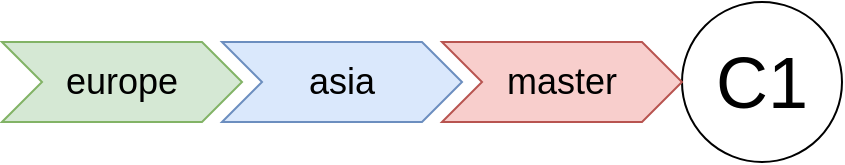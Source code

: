 <mxfile version="13.2.2" type="device"><diagram id="WzufiDGnhvW4TQ0k3ZBI" name="Page-1"><mxGraphModel dx="1406" dy="562" grid="1" gridSize="10" guides="1" tooltips="1" connect="1" arrows="1" fold="1" page="1" pageScale="1" pageWidth="850" pageHeight="1100" math="0" shadow="0"><root><mxCell id="0"/><mxCell id="1" parent="0"/><mxCell id="kvQ45T-n1SiHDOKxgNzX-1" value="&lt;font style=&quot;font-size: 36px&quot;&gt;C1&lt;/font&gt;" style="ellipse;whiteSpace=wrap;html=1;" parent="1" vertex="1"><mxGeometry x="560" y="80" width="80" height="80" as="geometry"/></mxCell><mxCell id="I2TnzcU21kmRjL-8MpAb-1" value="&lt;font style=&quot;font-size: 18px&quot;&gt;europe&lt;/font&gt;" style="shape=step;perimeter=stepPerimeter;whiteSpace=wrap;html=1;fixedSize=1;fillColor=#d5e8d4;strokeColor=#82b366;rotation=0;" parent="1" vertex="1"><mxGeometry x="220" y="100" width="120" height="40" as="geometry"/></mxCell><mxCell id="I2TnzcU21kmRjL-8MpAb-2" value="&lt;font style=&quot;font-size: 18px&quot;&gt;master&lt;/font&gt;" style="shape=step;perimeter=stepPerimeter;whiteSpace=wrap;html=1;fixedSize=1;fillColor=#f8cecc;strokeColor=#b85450;" parent="1" vertex="1"><mxGeometry x="440" y="100" width="120" height="40" as="geometry"/></mxCell><mxCell id="I2TnzcU21kmRjL-8MpAb-3" value="&lt;font style=&quot;font-size: 18px&quot;&gt;asia&lt;/font&gt;" style="shape=step;perimeter=stepPerimeter;whiteSpace=wrap;html=1;fixedSize=1;fillColor=#dae8fc;strokeColor=#6c8ebf;" parent="1" vertex="1"><mxGeometry x="330" y="100" width="120" height="40" as="geometry"/></mxCell></root></mxGraphModel></diagram></mxfile>